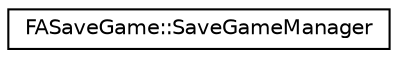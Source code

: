 digraph G
{
  edge [fontname="Helvetica",fontsize="10",labelfontname="Helvetica",labelfontsize="10"];
  node [fontname="Helvetica",fontsize="10",shape=record];
  rankdir="LR";
  Node1 [label="FASaveGame::SaveGameManager",height=0.2,width=0.4,color="black", fillcolor="white", style="filled",URL="$class_f_a_save_game_1_1_save_game_manager.html"];
}
